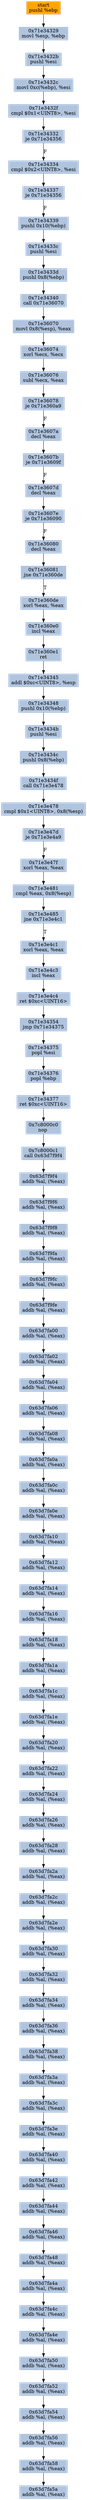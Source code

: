digraph G {
node[shape=rectangle,style=filled,fillcolor=lightsteelblue,color=lightsteelblue]
bgcolor="transparent"
a0x71e34328pushl_ebp[label="start\npushl %ebp",color="lightgrey",fillcolor="orange"];
a0x71e34329movl_esp_ebp[label="0x71e34329\nmovl %esp, %ebp"];
a0x71e3432bpushl_esi[label="0x71e3432b\npushl %esi"];
a0x71e3432cmovl_0xcebp__esi[label="0x71e3432c\nmovl 0xc(%ebp), %esi"];
a0x71e3432fcmpl_0x1UINT8_esi[label="0x71e3432f\ncmpl $0x1<UINT8>, %esi"];
a0x71e34332je_0x71e34356[label="0x71e34332\nje 0x71e34356"];
a0x71e34334cmpl_0x2UINT8_esi[label="0x71e34334\ncmpl $0x2<UINT8>, %esi"];
a0x71e34337je_0x71e34356[label="0x71e34337\nje 0x71e34356"];
a0x71e34339pushl_0x10ebp_[label="0x71e34339\npushl 0x10(%ebp)"];
a0x71e3433cpushl_esi[label="0x71e3433c\npushl %esi"];
a0x71e3433dpushl_0x8ebp_[label="0x71e3433d\npushl 0x8(%ebp)"];
a0x71e34340call_0x71e36070[label="0x71e34340\ncall 0x71e36070"];
a0x71e36070movl_0x8esp__eax[label="0x71e36070\nmovl 0x8(%esp), %eax"];
a0x71e36074xorl_ecx_ecx[label="0x71e36074\nxorl %ecx, %ecx"];
a0x71e36076subl_ecx_eax[label="0x71e36076\nsubl %ecx, %eax"];
a0x71e36078je_0x71e360a9[label="0x71e36078\nje 0x71e360a9"];
a0x71e3607adecl_eax[label="0x71e3607a\ndecl %eax"];
a0x71e3607bje_0x71e3609f[label="0x71e3607b\nje 0x71e3609f"];
a0x71e3607ddecl_eax[label="0x71e3607d\ndecl %eax"];
a0x71e3607eje_0x71e36090[label="0x71e3607e\nje 0x71e36090"];
a0x71e36080decl_eax[label="0x71e36080\ndecl %eax"];
a0x71e36081jne_0x71e360de[label="0x71e36081\njne 0x71e360de"];
a0x71e360dexorl_eax_eax[label="0x71e360de\nxorl %eax, %eax"];
a0x71e360e0incl_eax[label="0x71e360e0\nincl %eax"];
a0x71e360e1ret[label="0x71e360e1\nret"];
a0x71e34345addl_0xcUINT8_esp[label="0x71e34345\naddl $0xc<UINT8>, %esp"];
a0x71e34348pushl_0x10ebp_[label="0x71e34348\npushl 0x10(%ebp)"];
a0x71e3434bpushl_esi[label="0x71e3434b\npushl %esi"];
a0x71e3434cpushl_0x8ebp_[label="0x71e3434c\npushl 0x8(%ebp)"];
a0x71e3434fcall_0x71e3e478[label="0x71e3434f\ncall 0x71e3e478"];
a0x71e3e478cmpl_0x1UINT8_0x8esp_[label="0x71e3e478\ncmpl $0x1<UINT8>, 0x8(%esp)"];
a0x71e3e47dje_0x71e3e4a9[label="0x71e3e47d\nje 0x71e3e4a9"];
a0x71e3e47fxorl_eax_eax[label="0x71e3e47f\nxorl %eax, %eax"];
a0x71e3e481cmpl_eax_0x8esp_[label="0x71e3e481\ncmpl %eax, 0x8(%esp)"];
a0x71e3e485jne_0x71e3e4c1[label="0x71e3e485\njne 0x71e3e4c1"];
a0x71e3e4c1xorl_eax_eax[label="0x71e3e4c1\nxorl %eax, %eax"];
a0x71e3e4c3incl_eax[label="0x71e3e4c3\nincl %eax"];
a0x71e3e4c4ret_0xcUINT16[label="0x71e3e4c4\nret $0xc<UINT16>"];
a0x71e34354jmp_0x71e34375[label="0x71e34354\njmp 0x71e34375"];
a0x71e34375popl_esi[label="0x71e34375\npopl %esi"];
a0x71e34376popl_ebp[label="0x71e34376\npopl %ebp"];
a0x71e34377ret_0xcUINT16[label="0x71e34377\nret $0xc<UINT16>"];
a0x7c8000c0nop_[label="0x7c8000c0\nnop "];
a0x7c8000c1call_0x63d7f9f4[label="0x7c8000c1\ncall 0x63d7f9f4"];
a0x63d7f9f4addb_al_eax_[label="0x63d7f9f4\naddb %al, (%eax)"];
a0x63d7f9f6addb_al_eax_[label="0x63d7f9f6\naddb %al, (%eax)"];
a0x63d7f9f8addb_al_eax_[label="0x63d7f9f8\naddb %al, (%eax)"];
a0x63d7f9faaddb_al_eax_[label="0x63d7f9fa\naddb %al, (%eax)"];
a0x63d7f9fcaddb_al_eax_[label="0x63d7f9fc\naddb %al, (%eax)"];
a0x63d7f9feaddb_al_eax_[label="0x63d7f9fe\naddb %al, (%eax)"];
a0x63d7fa00addb_al_eax_[label="0x63d7fa00\naddb %al, (%eax)"];
a0x63d7fa02addb_al_eax_[label="0x63d7fa02\naddb %al, (%eax)"];
a0x63d7fa04addb_al_eax_[label="0x63d7fa04\naddb %al, (%eax)"];
a0x63d7fa06addb_al_eax_[label="0x63d7fa06\naddb %al, (%eax)"];
a0x63d7fa08addb_al_eax_[label="0x63d7fa08\naddb %al, (%eax)"];
a0x63d7fa0aaddb_al_eax_[label="0x63d7fa0a\naddb %al, (%eax)"];
a0x63d7fa0caddb_al_eax_[label="0x63d7fa0c\naddb %al, (%eax)"];
a0x63d7fa0eaddb_al_eax_[label="0x63d7fa0e\naddb %al, (%eax)"];
a0x63d7fa10addb_al_eax_[label="0x63d7fa10\naddb %al, (%eax)"];
a0x63d7fa12addb_al_eax_[label="0x63d7fa12\naddb %al, (%eax)"];
a0x63d7fa14addb_al_eax_[label="0x63d7fa14\naddb %al, (%eax)"];
a0x63d7fa16addb_al_eax_[label="0x63d7fa16\naddb %al, (%eax)"];
a0x63d7fa18addb_al_eax_[label="0x63d7fa18\naddb %al, (%eax)"];
a0x63d7fa1aaddb_al_eax_[label="0x63d7fa1a\naddb %al, (%eax)"];
a0x63d7fa1caddb_al_eax_[label="0x63d7fa1c\naddb %al, (%eax)"];
a0x63d7fa1eaddb_al_eax_[label="0x63d7fa1e\naddb %al, (%eax)"];
a0x63d7fa20addb_al_eax_[label="0x63d7fa20\naddb %al, (%eax)"];
a0x63d7fa22addb_al_eax_[label="0x63d7fa22\naddb %al, (%eax)"];
a0x63d7fa24addb_al_eax_[label="0x63d7fa24\naddb %al, (%eax)"];
a0x63d7fa26addb_al_eax_[label="0x63d7fa26\naddb %al, (%eax)"];
a0x63d7fa28addb_al_eax_[label="0x63d7fa28\naddb %al, (%eax)"];
a0x63d7fa2aaddb_al_eax_[label="0x63d7fa2a\naddb %al, (%eax)"];
a0x63d7fa2caddb_al_eax_[label="0x63d7fa2c\naddb %al, (%eax)"];
a0x63d7fa2eaddb_al_eax_[label="0x63d7fa2e\naddb %al, (%eax)"];
a0x63d7fa30addb_al_eax_[label="0x63d7fa30\naddb %al, (%eax)"];
a0x63d7fa32addb_al_eax_[label="0x63d7fa32\naddb %al, (%eax)"];
a0x63d7fa34addb_al_eax_[label="0x63d7fa34\naddb %al, (%eax)"];
a0x63d7fa36addb_al_eax_[label="0x63d7fa36\naddb %al, (%eax)"];
a0x63d7fa38addb_al_eax_[label="0x63d7fa38\naddb %al, (%eax)"];
a0x63d7fa3aaddb_al_eax_[label="0x63d7fa3a\naddb %al, (%eax)"];
a0x63d7fa3caddb_al_eax_[label="0x63d7fa3c\naddb %al, (%eax)"];
a0x63d7fa3eaddb_al_eax_[label="0x63d7fa3e\naddb %al, (%eax)"];
a0x63d7fa40addb_al_eax_[label="0x63d7fa40\naddb %al, (%eax)"];
a0x63d7fa42addb_al_eax_[label="0x63d7fa42\naddb %al, (%eax)"];
a0x63d7fa44addb_al_eax_[label="0x63d7fa44\naddb %al, (%eax)"];
a0x63d7fa46addb_al_eax_[label="0x63d7fa46\naddb %al, (%eax)"];
a0x63d7fa48addb_al_eax_[label="0x63d7fa48\naddb %al, (%eax)"];
a0x63d7fa4aaddb_al_eax_[label="0x63d7fa4a\naddb %al, (%eax)"];
a0x63d7fa4caddb_al_eax_[label="0x63d7fa4c\naddb %al, (%eax)"];
a0x63d7fa4eaddb_al_eax_[label="0x63d7fa4e\naddb %al, (%eax)"];
a0x63d7fa50addb_al_eax_[label="0x63d7fa50\naddb %al, (%eax)"];
a0x63d7fa52addb_al_eax_[label="0x63d7fa52\naddb %al, (%eax)"];
a0x63d7fa54addb_al_eax_[label="0x63d7fa54\naddb %al, (%eax)"];
a0x63d7fa56addb_al_eax_[label="0x63d7fa56\naddb %al, (%eax)"];
a0x63d7fa58addb_al_eax_[label="0x63d7fa58\naddb %al, (%eax)"];
a0x63d7fa5aaddb_al_eax_[label="0x63d7fa5a\naddb %al, (%eax)"];
a0x71e34328pushl_ebp -> a0x71e34329movl_esp_ebp [color="#000000"];
a0x71e34329movl_esp_ebp -> a0x71e3432bpushl_esi [color="#000000"];
a0x71e3432bpushl_esi -> a0x71e3432cmovl_0xcebp__esi [color="#000000"];
a0x71e3432cmovl_0xcebp__esi -> a0x71e3432fcmpl_0x1UINT8_esi [color="#000000"];
a0x71e3432fcmpl_0x1UINT8_esi -> a0x71e34332je_0x71e34356 [color="#000000"];
a0x71e34332je_0x71e34356 -> a0x71e34334cmpl_0x2UINT8_esi [color="#000000",label="F"];
a0x71e34334cmpl_0x2UINT8_esi -> a0x71e34337je_0x71e34356 [color="#000000"];
a0x71e34337je_0x71e34356 -> a0x71e34339pushl_0x10ebp_ [color="#000000",label="F"];
a0x71e34339pushl_0x10ebp_ -> a0x71e3433cpushl_esi [color="#000000"];
a0x71e3433cpushl_esi -> a0x71e3433dpushl_0x8ebp_ [color="#000000"];
a0x71e3433dpushl_0x8ebp_ -> a0x71e34340call_0x71e36070 [color="#000000"];
a0x71e34340call_0x71e36070 -> a0x71e36070movl_0x8esp__eax [color="#000000"];
a0x71e36070movl_0x8esp__eax -> a0x71e36074xorl_ecx_ecx [color="#000000"];
a0x71e36074xorl_ecx_ecx -> a0x71e36076subl_ecx_eax [color="#000000"];
a0x71e36076subl_ecx_eax -> a0x71e36078je_0x71e360a9 [color="#000000"];
a0x71e36078je_0x71e360a9 -> a0x71e3607adecl_eax [color="#000000",label="F"];
a0x71e3607adecl_eax -> a0x71e3607bje_0x71e3609f [color="#000000"];
a0x71e3607bje_0x71e3609f -> a0x71e3607ddecl_eax [color="#000000",label="F"];
a0x71e3607ddecl_eax -> a0x71e3607eje_0x71e36090 [color="#000000"];
a0x71e3607eje_0x71e36090 -> a0x71e36080decl_eax [color="#000000",label="F"];
a0x71e36080decl_eax -> a0x71e36081jne_0x71e360de [color="#000000"];
a0x71e36081jne_0x71e360de -> a0x71e360dexorl_eax_eax [color="#000000",label="T"];
a0x71e360dexorl_eax_eax -> a0x71e360e0incl_eax [color="#000000"];
a0x71e360e0incl_eax -> a0x71e360e1ret [color="#000000"];
a0x71e360e1ret -> a0x71e34345addl_0xcUINT8_esp [color="#000000"];
a0x71e34345addl_0xcUINT8_esp -> a0x71e34348pushl_0x10ebp_ [color="#000000"];
a0x71e34348pushl_0x10ebp_ -> a0x71e3434bpushl_esi [color="#000000"];
a0x71e3434bpushl_esi -> a0x71e3434cpushl_0x8ebp_ [color="#000000"];
a0x71e3434cpushl_0x8ebp_ -> a0x71e3434fcall_0x71e3e478 [color="#000000"];
a0x71e3434fcall_0x71e3e478 -> a0x71e3e478cmpl_0x1UINT8_0x8esp_ [color="#000000"];
a0x71e3e478cmpl_0x1UINT8_0x8esp_ -> a0x71e3e47dje_0x71e3e4a9 [color="#000000"];
a0x71e3e47dje_0x71e3e4a9 -> a0x71e3e47fxorl_eax_eax [color="#000000",label="F"];
a0x71e3e47fxorl_eax_eax -> a0x71e3e481cmpl_eax_0x8esp_ [color="#000000"];
a0x71e3e481cmpl_eax_0x8esp_ -> a0x71e3e485jne_0x71e3e4c1 [color="#000000"];
a0x71e3e485jne_0x71e3e4c1 -> a0x71e3e4c1xorl_eax_eax [color="#000000",label="T"];
a0x71e3e4c1xorl_eax_eax -> a0x71e3e4c3incl_eax [color="#000000"];
a0x71e3e4c3incl_eax -> a0x71e3e4c4ret_0xcUINT16 [color="#000000"];
a0x71e3e4c4ret_0xcUINT16 -> a0x71e34354jmp_0x71e34375 [color="#000000"];
a0x71e34354jmp_0x71e34375 -> a0x71e34375popl_esi [color="#000000"];
a0x71e34375popl_esi -> a0x71e34376popl_ebp [color="#000000"];
a0x71e34376popl_ebp -> a0x71e34377ret_0xcUINT16 [color="#000000"];
a0x71e34377ret_0xcUINT16 -> a0x7c8000c0nop_ [color="#000000"];
a0x7c8000c0nop_ -> a0x7c8000c1call_0x63d7f9f4 [color="#000000"];
a0x7c8000c1call_0x63d7f9f4 -> a0x63d7f9f4addb_al_eax_ [color="#000000"];
a0x63d7f9f4addb_al_eax_ -> a0x63d7f9f6addb_al_eax_ [color="#000000"];
a0x63d7f9f6addb_al_eax_ -> a0x63d7f9f8addb_al_eax_ [color="#000000"];
a0x63d7f9f8addb_al_eax_ -> a0x63d7f9faaddb_al_eax_ [color="#000000"];
a0x63d7f9faaddb_al_eax_ -> a0x63d7f9fcaddb_al_eax_ [color="#000000"];
a0x63d7f9fcaddb_al_eax_ -> a0x63d7f9feaddb_al_eax_ [color="#000000"];
a0x63d7f9feaddb_al_eax_ -> a0x63d7fa00addb_al_eax_ [color="#000000"];
a0x63d7fa00addb_al_eax_ -> a0x63d7fa02addb_al_eax_ [color="#000000"];
a0x63d7fa02addb_al_eax_ -> a0x63d7fa04addb_al_eax_ [color="#000000"];
a0x63d7fa04addb_al_eax_ -> a0x63d7fa06addb_al_eax_ [color="#000000"];
a0x63d7fa06addb_al_eax_ -> a0x63d7fa08addb_al_eax_ [color="#000000"];
a0x63d7fa08addb_al_eax_ -> a0x63d7fa0aaddb_al_eax_ [color="#000000"];
a0x63d7fa0aaddb_al_eax_ -> a0x63d7fa0caddb_al_eax_ [color="#000000"];
a0x63d7fa0caddb_al_eax_ -> a0x63d7fa0eaddb_al_eax_ [color="#000000"];
a0x63d7fa0eaddb_al_eax_ -> a0x63d7fa10addb_al_eax_ [color="#000000"];
a0x63d7fa10addb_al_eax_ -> a0x63d7fa12addb_al_eax_ [color="#000000"];
a0x63d7fa12addb_al_eax_ -> a0x63d7fa14addb_al_eax_ [color="#000000"];
a0x63d7fa14addb_al_eax_ -> a0x63d7fa16addb_al_eax_ [color="#000000"];
a0x63d7fa16addb_al_eax_ -> a0x63d7fa18addb_al_eax_ [color="#000000"];
a0x63d7fa18addb_al_eax_ -> a0x63d7fa1aaddb_al_eax_ [color="#000000"];
a0x63d7fa1aaddb_al_eax_ -> a0x63d7fa1caddb_al_eax_ [color="#000000"];
a0x63d7fa1caddb_al_eax_ -> a0x63d7fa1eaddb_al_eax_ [color="#000000"];
a0x63d7fa1eaddb_al_eax_ -> a0x63d7fa20addb_al_eax_ [color="#000000"];
a0x63d7fa20addb_al_eax_ -> a0x63d7fa22addb_al_eax_ [color="#000000"];
a0x63d7fa22addb_al_eax_ -> a0x63d7fa24addb_al_eax_ [color="#000000"];
a0x63d7fa24addb_al_eax_ -> a0x63d7fa26addb_al_eax_ [color="#000000"];
a0x63d7fa26addb_al_eax_ -> a0x63d7fa28addb_al_eax_ [color="#000000"];
a0x63d7fa28addb_al_eax_ -> a0x63d7fa2aaddb_al_eax_ [color="#000000"];
a0x63d7fa2aaddb_al_eax_ -> a0x63d7fa2caddb_al_eax_ [color="#000000"];
a0x63d7fa2caddb_al_eax_ -> a0x63d7fa2eaddb_al_eax_ [color="#000000"];
a0x63d7fa2eaddb_al_eax_ -> a0x63d7fa30addb_al_eax_ [color="#000000"];
a0x63d7fa30addb_al_eax_ -> a0x63d7fa32addb_al_eax_ [color="#000000"];
a0x63d7fa32addb_al_eax_ -> a0x63d7fa34addb_al_eax_ [color="#000000"];
a0x63d7fa34addb_al_eax_ -> a0x63d7fa36addb_al_eax_ [color="#000000"];
a0x63d7fa36addb_al_eax_ -> a0x63d7fa38addb_al_eax_ [color="#000000"];
a0x63d7fa38addb_al_eax_ -> a0x63d7fa3aaddb_al_eax_ [color="#000000"];
a0x63d7fa3aaddb_al_eax_ -> a0x63d7fa3caddb_al_eax_ [color="#000000"];
a0x63d7fa3caddb_al_eax_ -> a0x63d7fa3eaddb_al_eax_ [color="#000000"];
a0x63d7fa3eaddb_al_eax_ -> a0x63d7fa40addb_al_eax_ [color="#000000"];
a0x63d7fa40addb_al_eax_ -> a0x63d7fa42addb_al_eax_ [color="#000000"];
a0x63d7fa42addb_al_eax_ -> a0x63d7fa44addb_al_eax_ [color="#000000"];
a0x63d7fa44addb_al_eax_ -> a0x63d7fa46addb_al_eax_ [color="#000000"];
a0x63d7fa46addb_al_eax_ -> a0x63d7fa48addb_al_eax_ [color="#000000"];
a0x63d7fa48addb_al_eax_ -> a0x63d7fa4aaddb_al_eax_ [color="#000000"];
a0x63d7fa4aaddb_al_eax_ -> a0x63d7fa4caddb_al_eax_ [color="#000000"];
a0x63d7fa4caddb_al_eax_ -> a0x63d7fa4eaddb_al_eax_ [color="#000000"];
a0x63d7fa4eaddb_al_eax_ -> a0x63d7fa50addb_al_eax_ [color="#000000"];
a0x63d7fa50addb_al_eax_ -> a0x63d7fa52addb_al_eax_ [color="#000000"];
a0x63d7fa52addb_al_eax_ -> a0x63d7fa54addb_al_eax_ [color="#000000"];
a0x63d7fa54addb_al_eax_ -> a0x63d7fa56addb_al_eax_ [color="#000000"];
a0x63d7fa56addb_al_eax_ -> a0x63d7fa58addb_al_eax_ [color="#000000"];
a0x63d7fa58addb_al_eax_ -> a0x63d7fa5aaddb_al_eax_ [color="#000000"];
}
